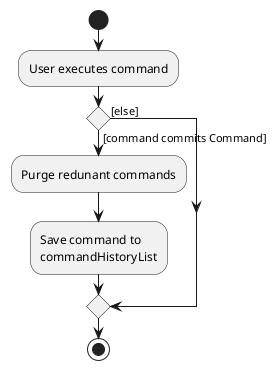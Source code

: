 @startuml
start
:User executes command;

'Since the beta syntax does not support placing the condition outside the
'diamond we place it as the true branch instead.

if () then ([command commits Command])
    :Purge redunant commands;
    :Save command to
    commandHistoryList;
else ([else])
endif
stop
@enduml
